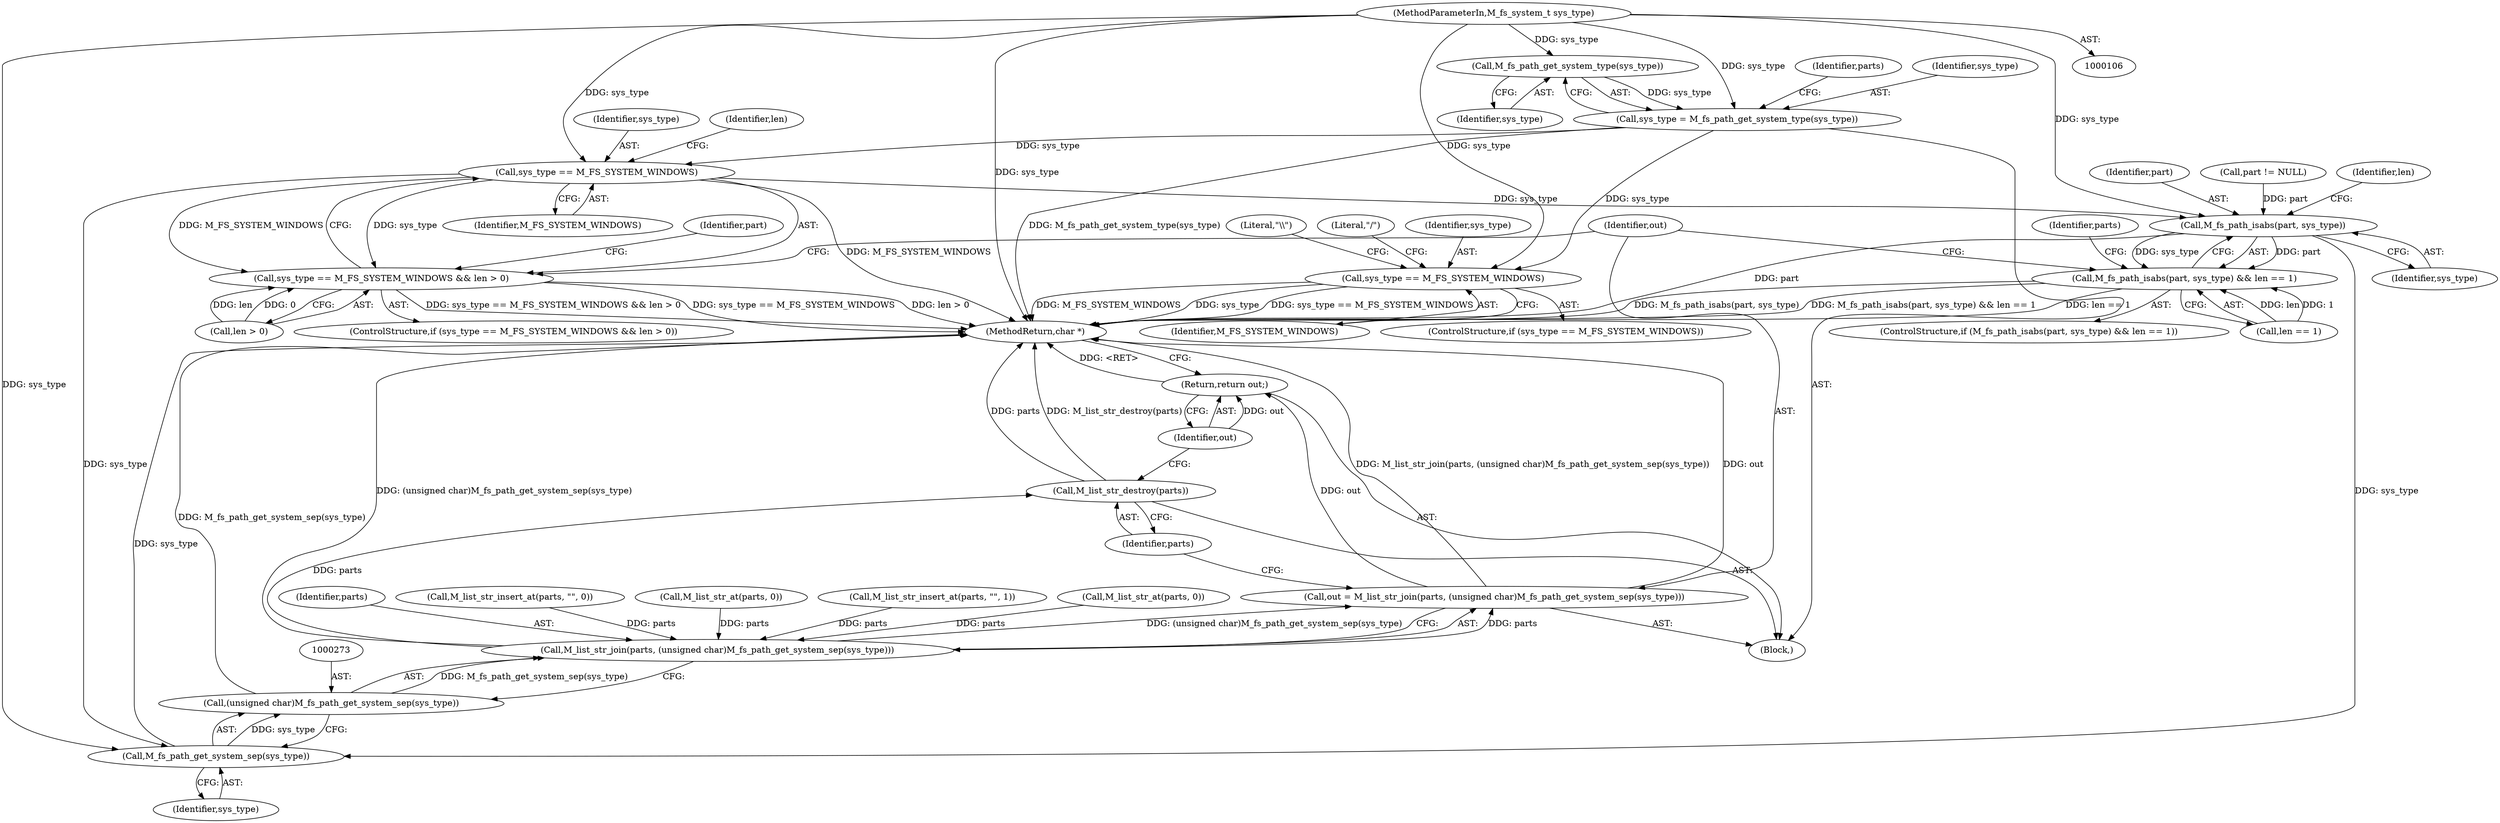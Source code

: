 digraph "0_mstdlib_db124b8f607dd0a40a9aef2d4d468fad433522a7_5@API" {
"1000136" [label="(Call,M_fs_path_get_system_type(sys_type))"];
"1000108" [label="(MethodParameterIn,M_fs_system_t sys_type)"];
"1000134" [label="(Call,sys_type = M_fs_path_get_system_type(sys_type))"];
"1000198" [label="(Call,sys_type == M_FS_SYSTEM_WINDOWS)"];
"1000210" [label="(Call,sys_type == M_FS_SYSTEM_WINDOWS)"];
"1000209" [label="(Call,sys_type == M_FS_SYSTEM_WINDOWS && len > 0)"];
"1000257" [label="(Call,M_fs_path_isabs(part, sys_type))"];
"1000256" [label="(Call,M_fs_path_isabs(part, sys_type) && len == 1)"];
"1000274" [label="(Call,M_fs_path_get_system_sep(sys_type))"];
"1000272" [label="(Call,(unsigned char)M_fs_path_get_system_sep(sys_type))"];
"1000270" [label="(Call,M_list_str_join(parts, (unsigned char)M_fs_path_get_system_sep(sys_type)))"];
"1000268" [label="(Call,out = M_list_str_join(parts, (unsigned char)M_fs_path_get_system_sep(sys_type)))"];
"1000278" [label="(Return,return out;)"];
"1000276" [label="(Call,M_list_str_destroy(parts))"];
"1000109" [label="(Block,)"];
"1000275" [label="(Identifier,sys_type)"];
"1000208" [label="(ControlStructure,if (sys_type == M_FS_SYSTEM_WINDOWS && len > 0))"];
"1000270" [label="(Call,M_list_str_join(parts, (unsigned char)M_fs_path_get_system_sep(sys_type)))"];
"1000255" [label="(ControlStructure,if (M_fs_path_isabs(part, sys_type) && len == 1))"];
"1000136" [label="(Call,M_fs_path_get_system_type(sys_type))"];
"1000210" [label="(Call,sys_type == M_FS_SYSTEM_WINDOWS)"];
"1000139" [label="(Identifier,parts)"];
"1000134" [label="(Call,sys_type = M_fs_path_get_system_type(sys_type))"];
"1000278" [label="(Return,return out;)"];
"1000213" [label="(Call,len > 0)"];
"1000276" [label="(Call,M_list_str_destroy(parts))"];
"1000260" [label="(Call,len == 1)"];
"1000274" [label="(Call,M_fs_path_get_system_sep(sys_type))"];
"1000280" [label="(MethodReturn,char *)"];
"1000271" [label="(Identifier,parts)"];
"1000256" [label="(Call,M_fs_path_isabs(part, sys_type) && len == 1)"];
"1000258" [label="(Identifier,part)"];
"1000135" [label="(Identifier,sys_type)"];
"1000204" [label="(Literal,\"\\\\\")"];
"1000137" [label="(Identifier,sys_type)"];
"1000212" [label="(Identifier,M_FS_SYSTEM_WINDOWS)"];
"1000257" [label="(Call,M_fs_path_isabs(part, sys_type))"];
"1000200" [label="(Identifier,M_FS_SYSTEM_WINDOWS)"];
"1000197" [label="(ControlStructure,if (sys_type == M_FS_SYSTEM_WINDOWS))"];
"1000209" [label="(Call,sys_type == M_FS_SYSTEM_WINDOWS && len > 0)"];
"1000269" [label="(Identifier,out)"];
"1000207" [label="(Literal,\"/\")"];
"1000198" [label="(Call,sys_type == M_FS_SYSTEM_WINDOWS)"];
"1000277" [label="(Identifier,parts)"];
"1000250" [label="(Call,M_list_str_insert_at(parts, \"\", 0))"];
"1000265" [label="(Identifier,parts)"];
"1000272" [label="(Call,(unsigned char)M_fs_path_get_system_sep(sys_type))"];
"1000279" [label="(Identifier,out)"];
"1000178" [label="(Call,M_list_str_at(parts, 0))"];
"1000264" [label="(Call,M_list_str_insert_at(parts, \"\", 1))"];
"1000199" [label="(Identifier,sys_type)"];
"1000108" [label="(MethodParameterIn,M_fs_system_t sys_type)"];
"1000232" [label="(Call,part != NULL)"];
"1000259" [label="(Identifier,sys_type)"];
"1000219" [label="(Call,M_list_str_at(parts, 0))"];
"1000268" [label="(Call,out = M_list_str_join(parts, (unsigned char)M_fs_path_get_system_sep(sys_type)))"];
"1000218" [label="(Identifier,part)"];
"1000211" [label="(Identifier,sys_type)"];
"1000214" [label="(Identifier,len)"];
"1000261" [label="(Identifier,len)"];
"1000136" -> "1000134"  [label="AST: "];
"1000136" -> "1000137"  [label="CFG: "];
"1000137" -> "1000136"  [label="AST: "];
"1000134" -> "1000136"  [label="CFG: "];
"1000136" -> "1000134"  [label="DDG: sys_type"];
"1000108" -> "1000136"  [label="DDG: sys_type"];
"1000108" -> "1000106"  [label="AST: "];
"1000108" -> "1000280"  [label="DDG: sys_type"];
"1000108" -> "1000134"  [label="DDG: sys_type"];
"1000108" -> "1000198"  [label="DDG: sys_type"];
"1000108" -> "1000210"  [label="DDG: sys_type"];
"1000108" -> "1000257"  [label="DDG: sys_type"];
"1000108" -> "1000274"  [label="DDG: sys_type"];
"1000134" -> "1000109"  [label="AST: "];
"1000135" -> "1000134"  [label="AST: "];
"1000139" -> "1000134"  [label="CFG: "];
"1000134" -> "1000280"  [label="DDG: M_fs_path_get_system_type(sys_type)"];
"1000134" -> "1000198"  [label="DDG: sys_type"];
"1000134" -> "1000210"  [label="DDG: sys_type"];
"1000198" -> "1000197"  [label="AST: "];
"1000198" -> "1000200"  [label="CFG: "];
"1000199" -> "1000198"  [label="AST: "];
"1000200" -> "1000198"  [label="AST: "];
"1000204" -> "1000198"  [label="CFG: "];
"1000207" -> "1000198"  [label="CFG: "];
"1000198" -> "1000280"  [label="DDG: M_FS_SYSTEM_WINDOWS"];
"1000198" -> "1000280"  [label="DDG: sys_type"];
"1000198" -> "1000280"  [label="DDG: sys_type == M_FS_SYSTEM_WINDOWS"];
"1000210" -> "1000209"  [label="AST: "];
"1000210" -> "1000212"  [label="CFG: "];
"1000211" -> "1000210"  [label="AST: "];
"1000212" -> "1000210"  [label="AST: "];
"1000214" -> "1000210"  [label="CFG: "];
"1000209" -> "1000210"  [label="CFG: "];
"1000210" -> "1000280"  [label="DDG: M_FS_SYSTEM_WINDOWS"];
"1000210" -> "1000209"  [label="DDG: sys_type"];
"1000210" -> "1000209"  [label="DDG: M_FS_SYSTEM_WINDOWS"];
"1000210" -> "1000257"  [label="DDG: sys_type"];
"1000210" -> "1000274"  [label="DDG: sys_type"];
"1000209" -> "1000208"  [label="AST: "];
"1000209" -> "1000213"  [label="CFG: "];
"1000213" -> "1000209"  [label="AST: "];
"1000218" -> "1000209"  [label="CFG: "];
"1000269" -> "1000209"  [label="CFG: "];
"1000209" -> "1000280"  [label="DDG: len > 0"];
"1000209" -> "1000280"  [label="DDG: sys_type == M_FS_SYSTEM_WINDOWS && len > 0"];
"1000209" -> "1000280"  [label="DDG: sys_type == M_FS_SYSTEM_WINDOWS"];
"1000213" -> "1000209"  [label="DDG: len"];
"1000213" -> "1000209"  [label="DDG: 0"];
"1000257" -> "1000256"  [label="AST: "];
"1000257" -> "1000259"  [label="CFG: "];
"1000258" -> "1000257"  [label="AST: "];
"1000259" -> "1000257"  [label="AST: "];
"1000261" -> "1000257"  [label="CFG: "];
"1000256" -> "1000257"  [label="CFG: "];
"1000257" -> "1000280"  [label="DDG: part"];
"1000257" -> "1000256"  [label="DDG: part"];
"1000257" -> "1000256"  [label="DDG: sys_type"];
"1000232" -> "1000257"  [label="DDG: part"];
"1000257" -> "1000274"  [label="DDG: sys_type"];
"1000256" -> "1000255"  [label="AST: "];
"1000256" -> "1000260"  [label="CFG: "];
"1000260" -> "1000256"  [label="AST: "];
"1000265" -> "1000256"  [label="CFG: "];
"1000269" -> "1000256"  [label="CFG: "];
"1000256" -> "1000280"  [label="DDG: len == 1"];
"1000256" -> "1000280"  [label="DDG: M_fs_path_isabs(part, sys_type)"];
"1000256" -> "1000280"  [label="DDG: M_fs_path_isabs(part, sys_type) && len == 1"];
"1000260" -> "1000256"  [label="DDG: len"];
"1000260" -> "1000256"  [label="DDG: 1"];
"1000274" -> "1000272"  [label="AST: "];
"1000274" -> "1000275"  [label="CFG: "];
"1000275" -> "1000274"  [label="AST: "];
"1000272" -> "1000274"  [label="CFG: "];
"1000274" -> "1000280"  [label="DDG: sys_type"];
"1000274" -> "1000272"  [label="DDG: sys_type"];
"1000272" -> "1000270"  [label="AST: "];
"1000273" -> "1000272"  [label="AST: "];
"1000270" -> "1000272"  [label="CFG: "];
"1000272" -> "1000280"  [label="DDG: M_fs_path_get_system_sep(sys_type)"];
"1000272" -> "1000270"  [label="DDG: M_fs_path_get_system_sep(sys_type)"];
"1000270" -> "1000268"  [label="AST: "];
"1000271" -> "1000270"  [label="AST: "];
"1000268" -> "1000270"  [label="CFG: "];
"1000270" -> "1000280"  [label="DDG: (unsigned char)M_fs_path_get_system_sep(sys_type)"];
"1000270" -> "1000268"  [label="DDG: parts"];
"1000270" -> "1000268"  [label="DDG: (unsigned char)M_fs_path_get_system_sep(sys_type)"];
"1000250" -> "1000270"  [label="DDG: parts"];
"1000178" -> "1000270"  [label="DDG: parts"];
"1000264" -> "1000270"  [label="DDG: parts"];
"1000219" -> "1000270"  [label="DDG: parts"];
"1000270" -> "1000276"  [label="DDG: parts"];
"1000268" -> "1000109"  [label="AST: "];
"1000269" -> "1000268"  [label="AST: "];
"1000277" -> "1000268"  [label="CFG: "];
"1000268" -> "1000280"  [label="DDG: out"];
"1000268" -> "1000280"  [label="DDG: M_list_str_join(parts, (unsigned char)M_fs_path_get_system_sep(sys_type))"];
"1000268" -> "1000278"  [label="DDG: out"];
"1000278" -> "1000109"  [label="AST: "];
"1000278" -> "1000279"  [label="CFG: "];
"1000279" -> "1000278"  [label="AST: "];
"1000280" -> "1000278"  [label="CFG: "];
"1000278" -> "1000280"  [label="DDG: <RET>"];
"1000279" -> "1000278"  [label="DDG: out"];
"1000276" -> "1000109"  [label="AST: "];
"1000276" -> "1000277"  [label="CFG: "];
"1000277" -> "1000276"  [label="AST: "];
"1000279" -> "1000276"  [label="CFG: "];
"1000276" -> "1000280"  [label="DDG: M_list_str_destroy(parts)"];
"1000276" -> "1000280"  [label="DDG: parts"];
}

